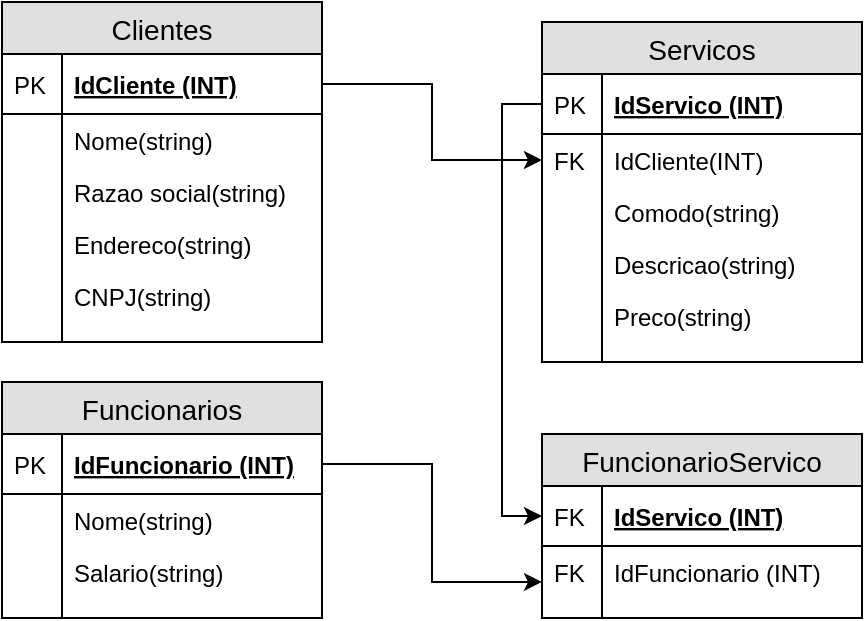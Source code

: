 <mxfile version="10.9.5" type="device"><diagram id="pMtvxsRtL1co8tsOY7By" name="Lógico"><mxGraphModel dx="886" dy="537" grid="1" gridSize="10" guides="1" tooltips="1" connect="1" arrows="1" fold="1" page="1" pageScale="1" pageWidth="1169" pageHeight="827" math="0" shadow="0"><root><mxCell id="0"/><mxCell id="1" parent="0"/><mxCell id="1iaGpPOBRyeLNHYry4Io-5" value="Clientes" style="swimlane;fontStyle=0;childLayout=stackLayout;horizontal=1;startSize=26;fillColor=#e0e0e0;horizontalStack=0;resizeParent=1;resizeParentMax=0;resizeLast=0;collapsible=1;marginBottom=0;swimlaneFillColor=#ffffff;align=center;fontSize=14;" vertex="1" parent="1"><mxGeometry x="50" y="30" width="160" height="170" as="geometry"/></mxCell><mxCell id="1iaGpPOBRyeLNHYry4Io-6" value="IdCliente (INT)" style="shape=partialRectangle;top=0;left=0;right=0;bottom=1;align=left;verticalAlign=middle;fillColor=none;spacingLeft=34;spacingRight=4;overflow=hidden;rotatable=0;points=[[0,0.5],[1,0.5]];portConstraint=eastwest;dropTarget=0;fontStyle=5;fontSize=12;" vertex="1" parent="1iaGpPOBRyeLNHYry4Io-5"><mxGeometry y="26" width="160" height="30" as="geometry"/></mxCell><mxCell id="1iaGpPOBRyeLNHYry4Io-7" value="PK" style="shape=partialRectangle;top=0;left=0;bottom=0;fillColor=none;align=left;verticalAlign=middle;spacingLeft=4;spacingRight=4;overflow=hidden;rotatable=0;points=[];portConstraint=eastwest;part=1;fontSize=12;" vertex="1" connectable="0" parent="1iaGpPOBRyeLNHYry4Io-6"><mxGeometry width="30" height="30" as="geometry"/></mxCell><mxCell id="1iaGpPOBRyeLNHYry4Io-8" value="Nome(string)" style="shape=partialRectangle;top=0;left=0;right=0;bottom=0;align=left;verticalAlign=top;fillColor=none;spacingLeft=34;spacingRight=4;overflow=hidden;rotatable=0;points=[[0,0.5],[1,0.5]];portConstraint=eastwest;dropTarget=0;fontSize=12;" vertex="1" parent="1iaGpPOBRyeLNHYry4Io-5"><mxGeometry y="56" width="160" height="26" as="geometry"/></mxCell><mxCell id="1iaGpPOBRyeLNHYry4Io-9" value="" style="shape=partialRectangle;top=0;left=0;bottom=0;fillColor=none;align=left;verticalAlign=top;spacingLeft=4;spacingRight=4;overflow=hidden;rotatable=0;points=[];portConstraint=eastwest;part=1;fontSize=12;" vertex="1" connectable="0" parent="1iaGpPOBRyeLNHYry4Io-8"><mxGeometry width="30" height="26" as="geometry"/></mxCell><mxCell id="1iaGpPOBRyeLNHYry4Io-10" value="Razao social(string)" style="shape=partialRectangle;top=0;left=0;right=0;bottom=0;align=left;verticalAlign=top;fillColor=none;spacingLeft=34;spacingRight=4;overflow=hidden;rotatable=0;points=[[0,0.5],[1,0.5]];portConstraint=eastwest;dropTarget=0;fontSize=12;" vertex="1" parent="1iaGpPOBRyeLNHYry4Io-5"><mxGeometry y="82" width="160" height="26" as="geometry"/></mxCell><mxCell id="1iaGpPOBRyeLNHYry4Io-11" value="" style="shape=partialRectangle;top=0;left=0;bottom=0;fillColor=none;align=left;verticalAlign=top;spacingLeft=4;spacingRight=4;overflow=hidden;rotatable=0;points=[];portConstraint=eastwest;part=1;fontSize=12;" vertex="1" connectable="0" parent="1iaGpPOBRyeLNHYry4Io-10"><mxGeometry width="30" height="26" as="geometry"/></mxCell><mxCell id="1iaGpPOBRyeLNHYry4Io-12" value="Endereco(string)" style="shape=partialRectangle;top=0;left=0;right=0;bottom=0;align=left;verticalAlign=top;fillColor=none;spacingLeft=34;spacingRight=4;overflow=hidden;rotatable=0;points=[[0,0.5],[1,0.5]];portConstraint=eastwest;dropTarget=0;fontSize=12;" vertex="1" parent="1iaGpPOBRyeLNHYry4Io-5"><mxGeometry y="108" width="160" height="26" as="geometry"/></mxCell><mxCell id="1iaGpPOBRyeLNHYry4Io-13" value="" style="shape=partialRectangle;top=0;left=0;bottom=0;fillColor=none;align=left;verticalAlign=top;spacingLeft=4;spacingRight=4;overflow=hidden;rotatable=0;points=[];portConstraint=eastwest;part=1;fontSize=12;" vertex="1" connectable="0" parent="1iaGpPOBRyeLNHYry4Io-12"><mxGeometry width="30" height="26" as="geometry"/></mxCell><mxCell id="1iaGpPOBRyeLNHYry4Io-16" value="CNPJ(string)" style="shape=partialRectangle;top=0;left=0;right=0;bottom=0;align=left;verticalAlign=top;fillColor=none;spacingLeft=34;spacingRight=4;overflow=hidden;rotatable=0;points=[[0,0.5],[1,0.5]];portConstraint=eastwest;dropTarget=0;fontSize=12;" vertex="1" parent="1iaGpPOBRyeLNHYry4Io-5"><mxGeometry y="134" width="160" height="26" as="geometry"/></mxCell><mxCell id="1iaGpPOBRyeLNHYry4Io-17" value="" style="shape=partialRectangle;top=0;left=0;bottom=0;fillColor=none;align=left;verticalAlign=top;spacingLeft=4;spacingRight=4;overflow=hidden;rotatable=0;points=[];portConstraint=eastwest;part=1;fontSize=12;" vertex="1" connectable="0" parent="1iaGpPOBRyeLNHYry4Io-16"><mxGeometry width="30" height="26" as="geometry"/></mxCell><mxCell id="1iaGpPOBRyeLNHYry4Io-14" value="" style="shape=partialRectangle;top=0;left=0;right=0;bottom=0;align=left;verticalAlign=top;fillColor=none;spacingLeft=34;spacingRight=4;overflow=hidden;rotatable=0;points=[[0,0.5],[1,0.5]];portConstraint=eastwest;dropTarget=0;fontSize=12;" vertex="1" parent="1iaGpPOBRyeLNHYry4Io-5"><mxGeometry y="160" width="160" height="10" as="geometry"/></mxCell><mxCell id="1iaGpPOBRyeLNHYry4Io-15" value="" style="shape=partialRectangle;top=0;left=0;bottom=0;fillColor=none;align=left;verticalAlign=top;spacingLeft=4;spacingRight=4;overflow=hidden;rotatable=0;points=[];portConstraint=eastwest;part=1;fontSize=12;" vertex="1" connectable="0" parent="1iaGpPOBRyeLNHYry4Io-14"><mxGeometry width="30" height="10" as="geometry"/></mxCell><mxCell id="1iaGpPOBRyeLNHYry4Io-18" value="Funcionarios" style="swimlane;fontStyle=0;childLayout=stackLayout;horizontal=1;startSize=26;fillColor=#e0e0e0;horizontalStack=0;resizeParent=1;resizeParentMax=0;resizeLast=0;collapsible=1;marginBottom=0;swimlaneFillColor=#ffffff;align=center;fontSize=14;" vertex="1" parent="1"><mxGeometry x="50" y="220" width="160" height="118" as="geometry"/></mxCell><mxCell id="1iaGpPOBRyeLNHYry4Io-19" value="IdFuncionario (INT)" style="shape=partialRectangle;top=0;left=0;right=0;bottom=1;align=left;verticalAlign=middle;fillColor=none;spacingLeft=34;spacingRight=4;overflow=hidden;rotatable=0;points=[[0,0.5],[1,0.5]];portConstraint=eastwest;dropTarget=0;fontStyle=5;fontSize=12;" vertex="1" parent="1iaGpPOBRyeLNHYry4Io-18"><mxGeometry y="26" width="160" height="30" as="geometry"/></mxCell><mxCell id="1iaGpPOBRyeLNHYry4Io-20" value="PK" style="shape=partialRectangle;top=0;left=0;bottom=0;fillColor=none;align=left;verticalAlign=middle;spacingLeft=4;spacingRight=4;overflow=hidden;rotatable=0;points=[];portConstraint=eastwest;part=1;fontSize=12;" vertex="1" connectable="0" parent="1iaGpPOBRyeLNHYry4Io-19"><mxGeometry width="30" height="30" as="geometry"/></mxCell><mxCell id="1iaGpPOBRyeLNHYry4Io-21" value="Nome(string)" style="shape=partialRectangle;top=0;left=0;right=0;bottom=0;align=left;verticalAlign=top;fillColor=none;spacingLeft=34;spacingRight=4;overflow=hidden;rotatable=0;points=[[0,0.5],[1,0.5]];portConstraint=eastwest;dropTarget=0;fontSize=12;" vertex="1" parent="1iaGpPOBRyeLNHYry4Io-18"><mxGeometry y="56" width="160" height="26" as="geometry"/></mxCell><mxCell id="1iaGpPOBRyeLNHYry4Io-22" value="" style="shape=partialRectangle;top=0;left=0;bottom=0;fillColor=none;align=left;verticalAlign=top;spacingLeft=4;spacingRight=4;overflow=hidden;rotatable=0;points=[];portConstraint=eastwest;part=1;fontSize=12;" vertex="1" connectable="0" parent="1iaGpPOBRyeLNHYry4Io-21"><mxGeometry width="30" height="26" as="geometry"/></mxCell><mxCell id="1iaGpPOBRyeLNHYry4Io-23" value="Salario(string)" style="shape=partialRectangle;top=0;left=0;right=0;bottom=0;align=left;verticalAlign=top;fillColor=none;spacingLeft=34;spacingRight=4;overflow=hidden;rotatable=0;points=[[0,0.5],[1,0.5]];portConstraint=eastwest;dropTarget=0;fontSize=12;" vertex="1" parent="1iaGpPOBRyeLNHYry4Io-18"><mxGeometry y="82" width="160" height="26" as="geometry"/></mxCell><mxCell id="1iaGpPOBRyeLNHYry4Io-24" value="" style="shape=partialRectangle;top=0;left=0;bottom=0;fillColor=none;align=left;verticalAlign=top;spacingLeft=4;spacingRight=4;overflow=hidden;rotatable=0;points=[];portConstraint=eastwest;part=1;fontSize=12;" vertex="1" connectable="0" parent="1iaGpPOBRyeLNHYry4Io-23"><mxGeometry width="30" height="26" as="geometry"/></mxCell><mxCell id="1iaGpPOBRyeLNHYry4Io-27" value="" style="shape=partialRectangle;top=0;left=0;right=0;bottom=0;align=left;verticalAlign=top;fillColor=none;spacingLeft=34;spacingRight=4;overflow=hidden;rotatable=0;points=[[0,0.5],[1,0.5]];portConstraint=eastwest;dropTarget=0;fontSize=12;" vertex="1" parent="1iaGpPOBRyeLNHYry4Io-18"><mxGeometry y="108" width="160" height="10" as="geometry"/></mxCell><mxCell id="1iaGpPOBRyeLNHYry4Io-28" value="" style="shape=partialRectangle;top=0;left=0;bottom=0;fillColor=none;align=left;verticalAlign=top;spacingLeft=4;spacingRight=4;overflow=hidden;rotatable=0;points=[];portConstraint=eastwest;part=1;fontSize=12;" vertex="1" connectable="0" parent="1iaGpPOBRyeLNHYry4Io-27"><mxGeometry width="30" height="10" as="geometry"/></mxCell><mxCell id="1iaGpPOBRyeLNHYry4Io-29" value="Servicos" style="swimlane;fontStyle=0;childLayout=stackLayout;horizontal=1;startSize=26;fillColor=#e0e0e0;horizontalStack=0;resizeParent=1;resizeParentMax=0;resizeLast=0;collapsible=1;marginBottom=0;swimlaneFillColor=#ffffff;align=center;fontSize=14;" vertex="1" parent="1"><mxGeometry x="320" y="40" width="160" height="170" as="geometry"/></mxCell><mxCell id="1iaGpPOBRyeLNHYry4Io-30" value="IdServico (INT)" style="shape=partialRectangle;top=0;left=0;right=0;bottom=1;align=left;verticalAlign=middle;fillColor=none;spacingLeft=34;spacingRight=4;overflow=hidden;rotatable=0;points=[[0,0.5],[1,0.5]];portConstraint=eastwest;dropTarget=0;fontStyle=5;fontSize=12;" vertex="1" parent="1iaGpPOBRyeLNHYry4Io-29"><mxGeometry y="26" width="160" height="30" as="geometry"/></mxCell><mxCell id="1iaGpPOBRyeLNHYry4Io-31" value="PK" style="shape=partialRectangle;top=0;left=0;bottom=0;fillColor=none;align=left;verticalAlign=middle;spacingLeft=4;spacingRight=4;overflow=hidden;rotatable=0;points=[];portConstraint=eastwest;part=1;fontSize=12;" vertex="1" connectable="0" parent="1iaGpPOBRyeLNHYry4Io-30"><mxGeometry width="30" height="30" as="geometry"/></mxCell><mxCell id="1iaGpPOBRyeLNHYry4Io-32" value="IdCliente(INT)" style="shape=partialRectangle;top=0;left=0;right=0;bottom=0;align=left;verticalAlign=top;fillColor=none;spacingLeft=34;spacingRight=4;overflow=hidden;rotatable=0;points=[[0,0.5],[1,0.5]];portConstraint=eastwest;dropTarget=0;fontSize=12;" vertex="1" parent="1iaGpPOBRyeLNHYry4Io-29"><mxGeometry y="56" width="160" height="26" as="geometry"/></mxCell><mxCell id="1iaGpPOBRyeLNHYry4Io-33" value="FK" style="shape=partialRectangle;top=0;left=0;bottom=0;fillColor=none;align=left;verticalAlign=top;spacingLeft=4;spacingRight=4;overflow=hidden;rotatable=0;points=[];portConstraint=eastwest;part=1;fontSize=12;" vertex="1" connectable="0" parent="1iaGpPOBRyeLNHYry4Io-32"><mxGeometry width="30" height="26" as="geometry"/></mxCell><mxCell id="1iaGpPOBRyeLNHYry4Io-34" value="Comodo(string)" style="shape=partialRectangle;top=0;left=0;right=0;bottom=0;align=left;verticalAlign=top;fillColor=none;spacingLeft=34;spacingRight=4;overflow=hidden;rotatable=0;points=[[0,0.5],[1,0.5]];portConstraint=eastwest;dropTarget=0;fontSize=12;" vertex="1" parent="1iaGpPOBRyeLNHYry4Io-29"><mxGeometry y="82" width="160" height="26" as="geometry"/></mxCell><mxCell id="1iaGpPOBRyeLNHYry4Io-35" value="" style="shape=partialRectangle;top=0;left=0;bottom=0;fillColor=none;align=left;verticalAlign=top;spacingLeft=4;spacingRight=4;overflow=hidden;rotatable=0;points=[];portConstraint=eastwest;part=1;fontSize=12;" vertex="1" connectable="0" parent="1iaGpPOBRyeLNHYry4Io-34"><mxGeometry width="30" height="26" as="geometry"/></mxCell><mxCell id="1iaGpPOBRyeLNHYry4Io-36" value="Descricao(string)" style="shape=partialRectangle;top=0;left=0;right=0;bottom=0;align=left;verticalAlign=top;fillColor=none;spacingLeft=34;spacingRight=4;overflow=hidden;rotatable=0;points=[[0,0.5],[1,0.5]];portConstraint=eastwest;dropTarget=0;fontSize=12;" vertex="1" parent="1iaGpPOBRyeLNHYry4Io-29"><mxGeometry y="108" width="160" height="26" as="geometry"/></mxCell><mxCell id="1iaGpPOBRyeLNHYry4Io-37" value="" style="shape=partialRectangle;top=0;left=0;bottom=0;fillColor=none;align=left;verticalAlign=top;spacingLeft=4;spacingRight=4;overflow=hidden;rotatable=0;points=[];portConstraint=eastwest;part=1;fontSize=12;" vertex="1" connectable="0" parent="1iaGpPOBRyeLNHYry4Io-36"><mxGeometry width="30" height="26" as="geometry"/></mxCell><mxCell id="1iaGpPOBRyeLNHYry4Io-40" value="Preco(string)" style="shape=partialRectangle;top=0;left=0;right=0;bottom=0;align=left;verticalAlign=top;fillColor=none;spacingLeft=34;spacingRight=4;overflow=hidden;rotatable=0;points=[[0,0.5],[1,0.5]];portConstraint=eastwest;dropTarget=0;fontSize=12;" vertex="1" parent="1iaGpPOBRyeLNHYry4Io-29"><mxGeometry y="134" width="160" height="26" as="geometry"/></mxCell><mxCell id="1iaGpPOBRyeLNHYry4Io-41" value="" style="shape=partialRectangle;top=0;left=0;bottom=0;fillColor=none;align=left;verticalAlign=top;spacingLeft=4;spacingRight=4;overflow=hidden;rotatable=0;points=[];portConstraint=eastwest;part=1;fontSize=12;" vertex="1" connectable="0" parent="1iaGpPOBRyeLNHYry4Io-40"><mxGeometry width="30" height="26" as="geometry"/></mxCell><mxCell id="1iaGpPOBRyeLNHYry4Io-38" value="" style="shape=partialRectangle;top=0;left=0;right=0;bottom=0;align=left;verticalAlign=top;fillColor=none;spacingLeft=34;spacingRight=4;overflow=hidden;rotatable=0;points=[[0,0.5],[1,0.5]];portConstraint=eastwest;dropTarget=0;fontSize=12;" vertex="1" parent="1iaGpPOBRyeLNHYry4Io-29"><mxGeometry y="160" width="160" height="10" as="geometry"/></mxCell><mxCell id="1iaGpPOBRyeLNHYry4Io-39" value="" style="shape=partialRectangle;top=0;left=0;bottom=0;fillColor=none;align=left;verticalAlign=top;spacingLeft=4;spacingRight=4;overflow=hidden;rotatable=0;points=[];portConstraint=eastwest;part=1;fontSize=12;" vertex="1" connectable="0" parent="1iaGpPOBRyeLNHYry4Io-38"><mxGeometry width="30" height="10" as="geometry"/></mxCell><mxCell id="1iaGpPOBRyeLNHYry4Io-42" value="FuncionarioServico" style="swimlane;fontStyle=0;childLayout=stackLayout;horizontal=1;startSize=26;fillColor=#e0e0e0;horizontalStack=0;resizeParent=1;resizeParentMax=0;resizeLast=0;collapsible=1;marginBottom=0;swimlaneFillColor=#ffffff;align=center;fontSize=14;" vertex="1" parent="1"><mxGeometry x="320" y="246" width="160" height="92" as="geometry"/></mxCell><mxCell id="1iaGpPOBRyeLNHYry4Io-43" value="IdServico (INT)" style="shape=partialRectangle;top=0;left=0;right=0;bottom=1;align=left;verticalAlign=middle;fillColor=none;spacingLeft=34;spacingRight=4;overflow=hidden;rotatable=0;points=[[0,0.5],[1,0.5]];portConstraint=eastwest;dropTarget=0;fontStyle=5;fontSize=12;" vertex="1" parent="1iaGpPOBRyeLNHYry4Io-42"><mxGeometry y="26" width="160" height="30" as="geometry"/></mxCell><mxCell id="1iaGpPOBRyeLNHYry4Io-44" value="FK" style="shape=partialRectangle;top=0;left=0;bottom=0;fillColor=none;align=left;verticalAlign=middle;spacingLeft=4;spacingRight=4;overflow=hidden;rotatable=0;points=[];portConstraint=eastwest;part=1;fontSize=12;" vertex="1" connectable="0" parent="1iaGpPOBRyeLNHYry4Io-43"><mxGeometry width="30" height="30" as="geometry"/></mxCell><mxCell id="1iaGpPOBRyeLNHYry4Io-45" value="IdFuncionario (INT)" style="shape=partialRectangle;top=0;left=0;right=0;bottom=0;align=left;verticalAlign=top;fillColor=none;spacingLeft=34;spacingRight=4;overflow=hidden;rotatable=0;points=[[0,0.5],[1,0.5]];portConstraint=eastwest;dropTarget=0;fontSize=12;" vertex="1" parent="1iaGpPOBRyeLNHYry4Io-42"><mxGeometry y="56" width="160" height="26" as="geometry"/></mxCell><mxCell id="1iaGpPOBRyeLNHYry4Io-46" value="FK" style="shape=partialRectangle;top=0;left=0;bottom=0;fillColor=none;align=left;verticalAlign=top;spacingLeft=4;spacingRight=4;overflow=hidden;rotatable=0;points=[];portConstraint=eastwest;part=1;fontSize=12;" vertex="1" connectable="0" parent="1iaGpPOBRyeLNHYry4Io-45"><mxGeometry width="30" height="26" as="geometry"/></mxCell><mxCell id="1iaGpPOBRyeLNHYry4Io-51" value="" style="shape=partialRectangle;top=0;left=0;right=0;bottom=0;align=left;verticalAlign=top;fillColor=none;spacingLeft=34;spacingRight=4;overflow=hidden;rotatable=0;points=[[0,0.5],[1,0.5]];portConstraint=eastwest;dropTarget=0;fontSize=12;" vertex="1" parent="1iaGpPOBRyeLNHYry4Io-42"><mxGeometry y="82" width="160" height="10" as="geometry"/></mxCell><mxCell id="1iaGpPOBRyeLNHYry4Io-52" value="" style="shape=partialRectangle;top=0;left=0;bottom=0;fillColor=none;align=left;verticalAlign=top;spacingLeft=4;spacingRight=4;overflow=hidden;rotatable=0;points=[];portConstraint=eastwest;part=1;fontSize=12;" vertex="1" connectable="0" parent="1iaGpPOBRyeLNHYry4Io-51"><mxGeometry width="30" height="10" as="geometry"/></mxCell><mxCell id="1iaGpPOBRyeLNHYry4Io-53" style="edgeStyle=orthogonalEdgeStyle;rounded=0;orthogonalLoop=1;jettySize=auto;html=1;entryX=0;entryY=0.5;entryDx=0;entryDy=0;" edge="1" parent="1" source="1iaGpPOBRyeLNHYry4Io-6" target="1iaGpPOBRyeLNHYry4Io-32"><mxGeometry relative="1" as="geometry"/></mxCell><mxCell id="1iaGpPOBRyeLNHYry4Io-54" style="edgeStyle=orthogonalEdgeStyle;rounded=0;orthogonalLoop=1;jettySize=auto;html=1;entryX=0;entryY=0.5;entryDx=0;entryDy=0;" edge="1" parent="1" source="1iaGpPOBRyeLNHYry4Io-30" target="1iaGpPOBRyeLNHYry4Io-43"><mxGeometry relative="1" as="geometry"/></mxCell><mxCell id="1iaGpPOBRyeLNHYry4Io-55" style="edgeStyle=orthogonalEdgeStyle;rounded=0;orthogonalLoop=1;jettySize=auto;html=1;entryX=0;entryY=0.692;entryDx=0;entryDy=0;entryPerimeter=0;" edge="1" parent="1" source="1iaGpPOBRyeLNHYry4Io-19" target="1iaGpPOBRyeLNHYry4Io-45"><mxGeometry relative="1" as="geometry"/></mxCell></root></mxGraphModel></diagram><diagram id="mZlb4CxqCBixSw9bKFX_" name="Conceitual"><mxGraphModel dx="886" dy="537" grid="1" gridSize="10" guides="1" tooltips="1" connect="1" arrows="1" fold="1" page="1" pageScale="1" pageWidth="1169" pageHeight="827" math="0" shadow="0"><root><mxCell id="7uyxFRXXaul-ZZrw-BlU-0"/><mxCell id="7uyxFRXXaul-ZZrw-BlU-1" parent="7uyxFRXXaul-ZZrw-BlU-0"/><mxCell id="7uyxFRXXaul-ZZrw-BlU-2" value="Clientes" style="rounded=0;whiteSpace=wrap;html=1;" vertex="1" parent="7uyxFRXXaul-ZZrw-BlU-1"><mxGeometry x="220" y="80" width="120" height="60" as="geometry"/></mxCell><mxCell id="7uyxFRXXaul-ZZrw-BlU-3" value="Servicos" style="rounded=0;whiteSpace=wrap;html=1;" vertex="1" parent="7uyxFRXXaul-ZZrw-BlU-1"><mxGeometry x="440" y="80" width="120" height="60" as="geometry"/></mxCell><mxCell id="7uyxFRXXaul-ZZrw-BlU-4" value="Funcionarios" style="rounded=0;whiteSpace=wrap;html=1;" vertex="1" parent="7uyxFRXXaul-ZZrw-BlU-1"><mxGeometry x="220" y="270" width="120" height="60" as="geometry"/></mxCell><mxCell id="7uyxFRXXaul-ZZrw-BlU-5" value="FuncionarioServico" style="rounded=0;whiteSpace=wrap;html=1;" vertex="1" parent="7uyxFRXXaul-ZZrw-BlU-1"><mxGeometry x="220" y="180" width="120" height="60" as="geometry"/></mxCell><mxCell id="7uyxFRXXaul-ZZrw-BlU-6" value="" style="edgeStyle=entityRelationEdgeStyle;fontSize=12;html=1;endArrow=ERoneToMany;entryX=0;entryY=0.5;entryDx=0;entryDy=0;exitX=1;exitY=0.5;exitDx=0;exitDy=0;" edge="1" parent="7uyxFRXXaul-ZZrw-BlU-1" source="7uyxFRXXaul-ZZrw-BlU-2" target="7uyxFRXXaul-ZZrw-BlU-3"><mxGeometry width="100" height="100" relative="1" as="geometry"><mxPoint x="220" y="540" as="sourcePoint"/><mxPoint x="320" y="440" as="targetPoint"/></mxGeometry></mxCell><mxCell id="7uyxFRXXaul-ZZrw-BlU-7" value="" style="edgeStyle=entityRelationEdgeStyle;fontSize=12;html=1;endArrow=ERoneToMany;entryX=0;entryY=0.5;entryDx=0;entryDy=0;exitX=1;exitY=0.5;exitDx=0;exitDy=0;" edge="1" parent="7uyxFRXXaul-ZZrw-BlU-1" source="7uyxFRXXaul-ZZrw-BlU-5" target="7uyxFRXXaul-ZZrw-BlU-3"><mxGeometry width="100" height="100" relative="1" as="geometry"><mxPoint x="220" y="530" as="sourcePoint"/><mxPoint x="320" y="430" as="targetPoint"/></mxGeometry></mxCell></root></mxGraphModel></diagram></mxfile>